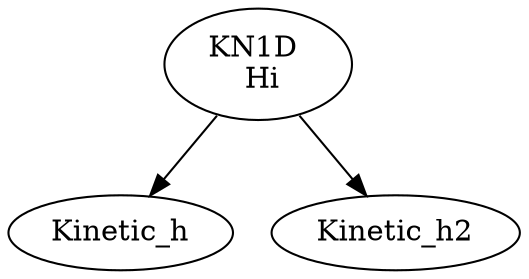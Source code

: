 // KN1D.py
digraph {
	A [label="KN1D 
 Hi"]
	B [label=Kinetic_h]
	C [label=Kinetic_h2]
	A -> B
	A -> C
}
